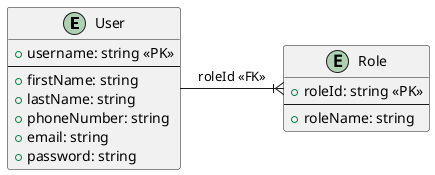 @startuml

entity "User" as user {
  + username: string <<PK>>
  --
  + firstName: string
  + lastName: string
  + phoneNumber: string
  + email: string
  + password: string
}

entity "Role" as role {
  + roleId: string <<PK>>
  --
  + roleName: string
}

user -right-|{ role : roleId <<FK>>

@enduml